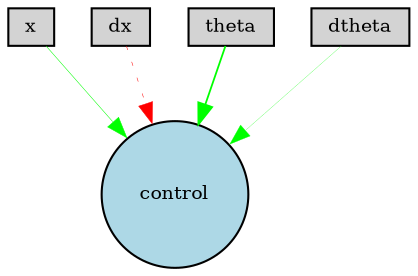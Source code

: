 digraph {
	node [fontsize=9 height=0.2 shape=circle width=0.2]
	x [fillcolor=lightgray shape=box style=filled]
	dx [fillcolor=lightgray shape=box style=filled]
	theta [fillcolor=lightgray shape=box style=filled]
	dtheta [fillcolor=lightgray shape=box style=filled]
	control [fillcolor=lightblue style=filled]
	x -> control [color=green penwidth=0.2496551977594148 style=solid]
	theta -> control [color=green penwidth=0.85797815225695 style=solid]
	dtheta -> control [color=green penwidth=0.114198230769681 style=solid]
	dx -> control [color=red penwidth=0.245046710605375 style=dotted]
}
